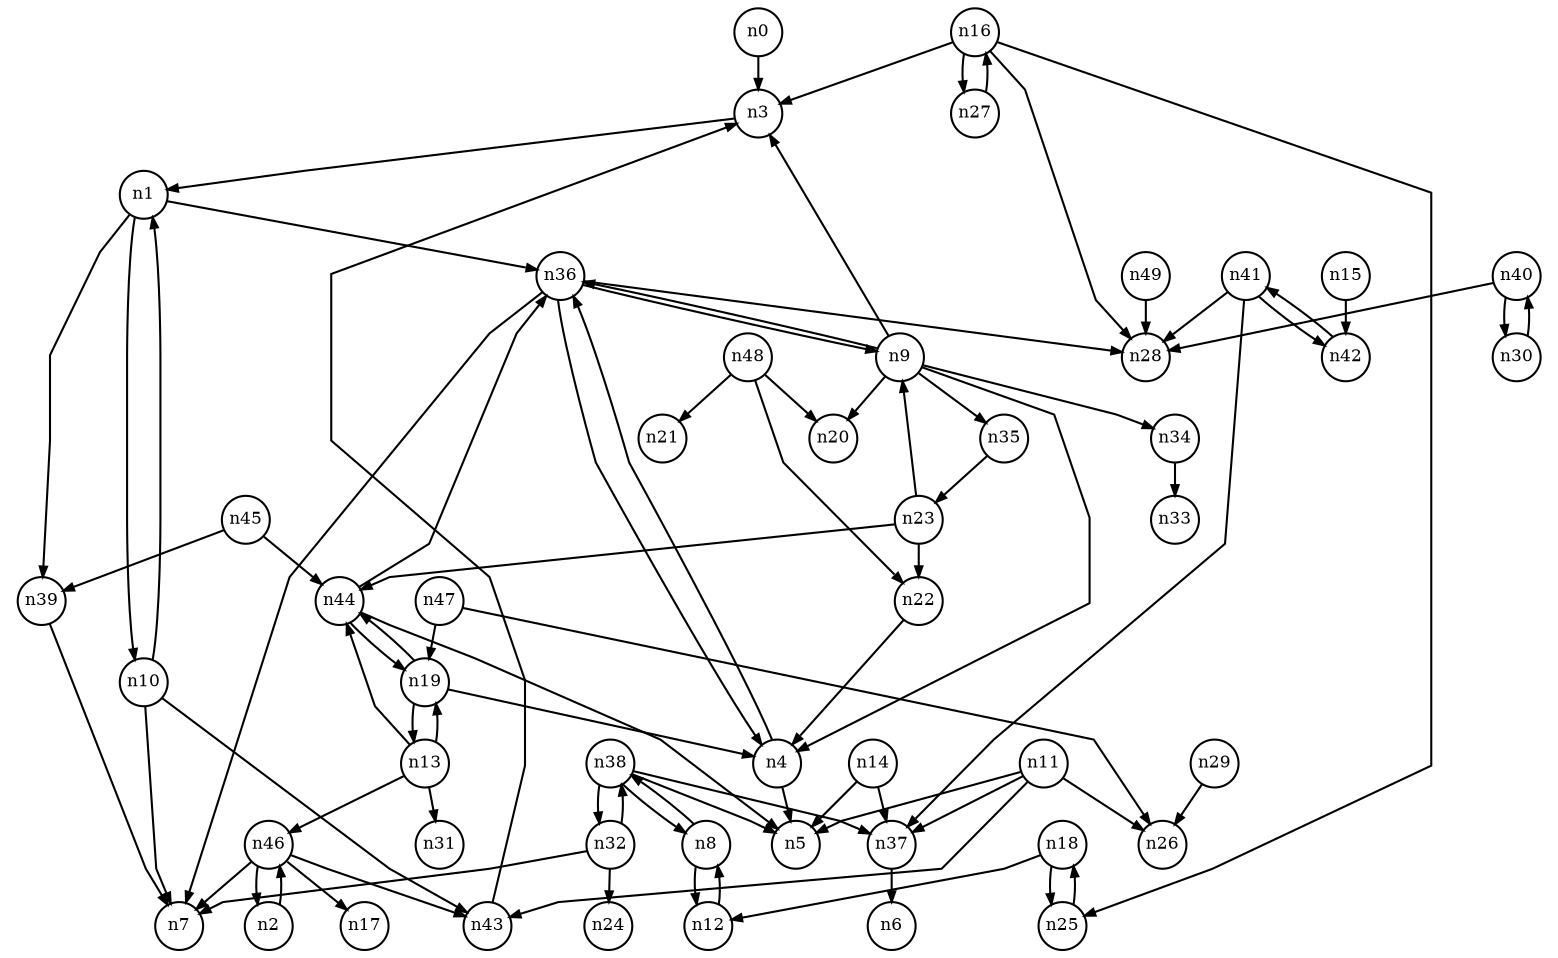 digraph G{
splines=polyline;
ranksep=0.22;
nodesep=0.22;
nodesize=0.16;
fontsize=8
edge [arrowsize=0.5]
node [fontsize=8 shape=circle width=0.32 fixedsize=shape];

n3 -> n1
n0 -> n3
n10 -> n7
n10 -> n43
n10 -> n1
n1 -> n10
n1 -> n36
n1 -> n39
n36 -> n4
n36 -> n7
n36 -> n28
n36 -> n9
n39 -> n7
n46 -> n7
n46 -> n17
n46 -> n43
n46 -> n2
n2 -> n46
n4 -> n5
n4 -> n36
n12 -> n8
n8 -> n12
n8 -> n38
n9 -> n3
n9 -> n4
n9 -> n20
n9 -> n34
n9 -> n35
n9 -> n36
n34 -> n33
n35 -> n23
n43 -> n3
n11 -> n5
n11 -> n26
n11 -> n37
n11 -> n43
n37 -> n6
n19 -> n4
n19 -> n44
n19 -> n13
n13 -> n19
n13 -> n31
n13 -> n44
n13 -> n46
n44 -> n5
n44 -> n36
n44 -> n19
n14 -> n5
n14 -> n37
n42 -> n41
n15 -> n42
n16 -> n3
n16 -> n25
n16 -> n27
n16 -> n28
n25 -> n18
n27 -> n16
n18 -> n12
n18 -> n25
n22 -> n4
n23 -> n22
n23 -> n44
n23 -> n9
n29 -> n26
n32 -> n7
n32 -> n24
n32 -> n38
n38 -> n5
n38 -> n8
n38 -> n32
n38 -> n37
n40 -> n28
n40 -> n30
n30 -> n40
n41 -> n28
n41 -> n37
n41 -> n42
n45 -> n39
n45 -> n44
n47 -> n19
n47 -> n26
n48 -> n20
n48 -> n21
n48 -> n22
n49 -> n28
}
